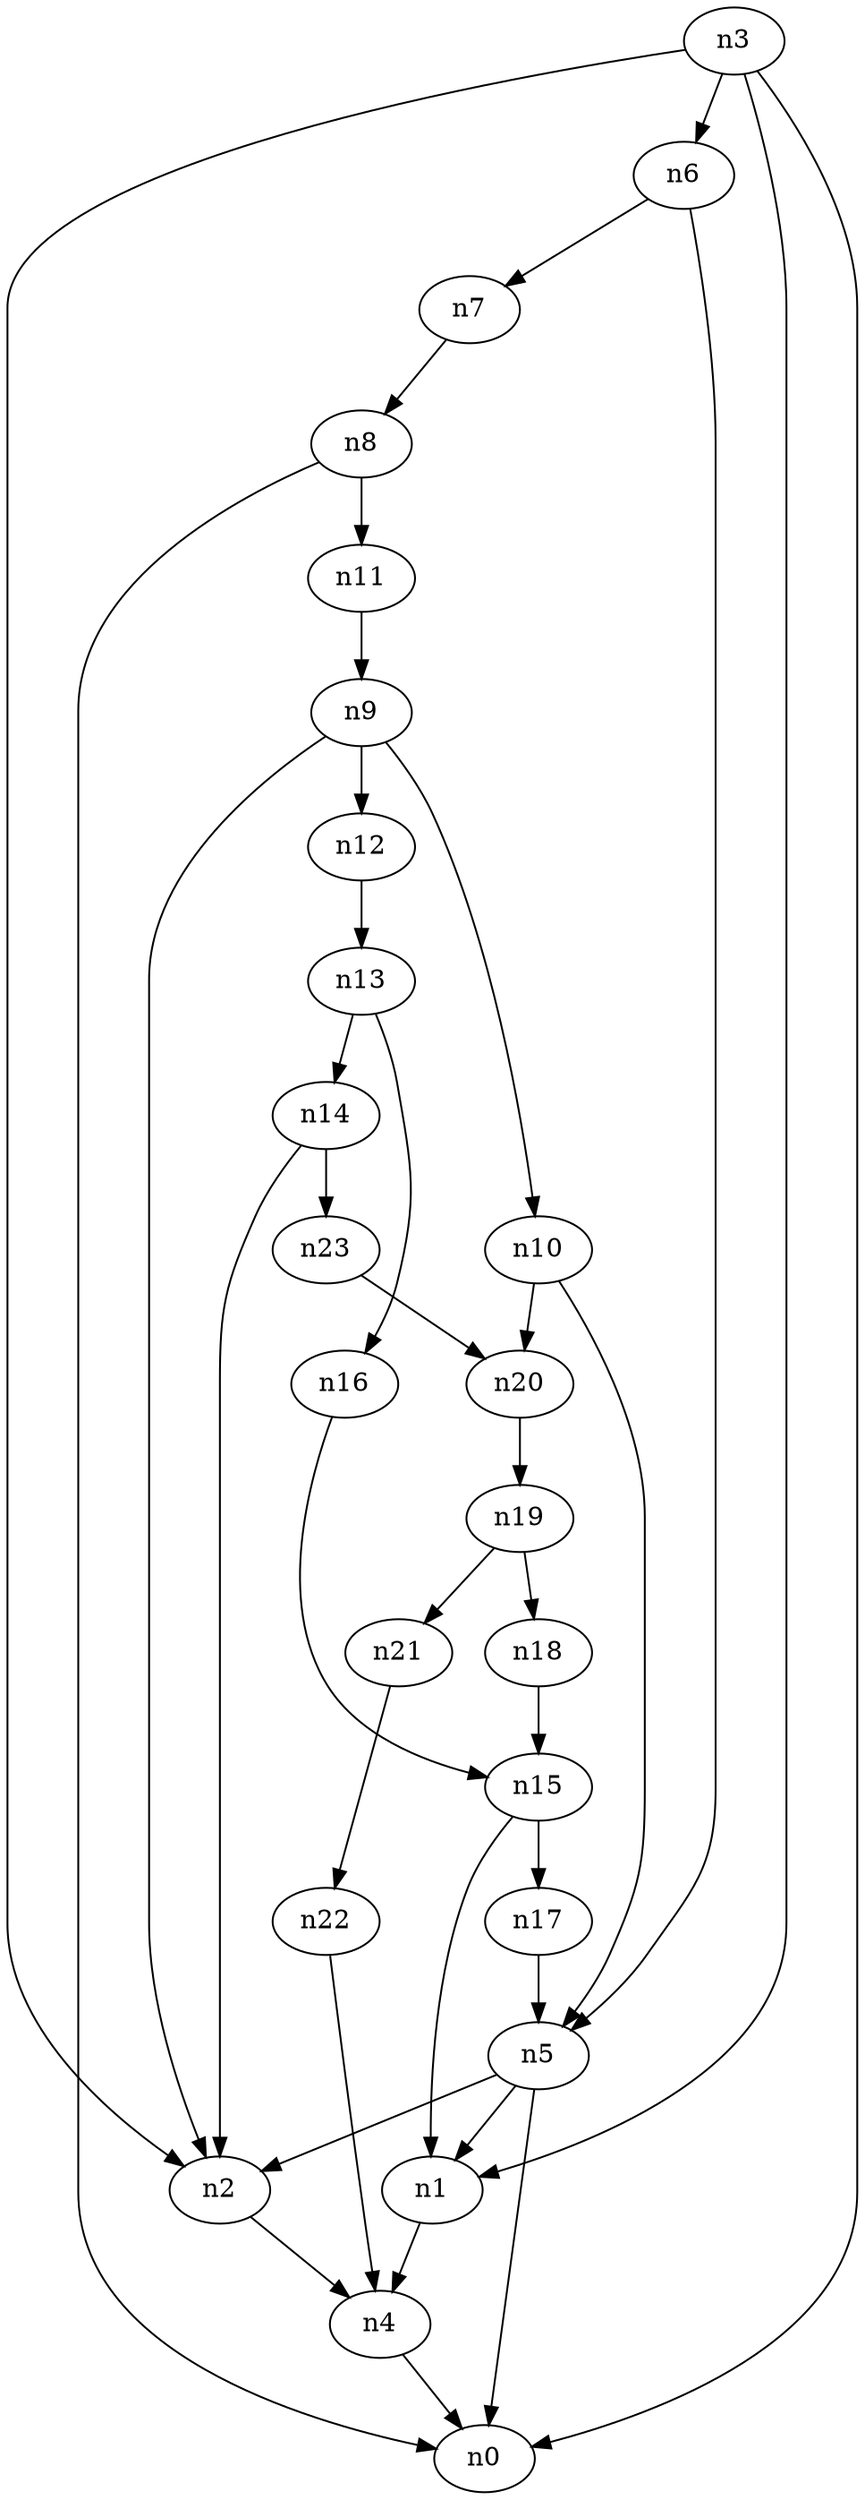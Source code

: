 digraph G {
	n1 -> n4	 [_graphml_id=e4];
	n2 -> n4	 [_graphml_id=e7];
	n3 -> n0	 [_graphml_id=e0];
	n3 -> n1	 [_graphml_id=e3];
	n3 -> n2	 [_graphml_id=e6];
	n3 -> n6	 [_graphml_id=e18];
	n4 -> n0	 [_graphml_id=e1];
	n5 -> n0	 [_graphml_id=e2];
	n5 -> n1	 [_graphml_id=e5];
	n5 -> n2	 [_graphml_id=e8];
	n6 -> n5	 [_graphml_id=e9];
	n6 -> n7	 [_graphml_id=e10];
	n7 -> n8	 [_graphml_id=e11];
	n8 -> n0	 [_graphml_id=e12];
	n8 -> n11	 [_graphml_id=e16];
	n9 -> n2	 [_graphml_id=e13];
	n9 -> n10	 [_graphml_id=e14];
	n9 -> n12	 [_graphml_id=e19];
	n10 -> n5	 [_graphml_id=e15];
	n10 -> n20	 [_graphml_id=e31];
	n11 -> n9	 [_graphml_id=e17];
	n12 -> n13	 [_graphml_id=e20];
	n13 -> n14	 [_graphml_id=e21];
	n13 -> n16	 [_graphml_id=e25];
	n14 -> n2	 [_graphml_id=e22];
	n14 -> n23	 [_graphml_id=e35];
	n15 -> n1	 [_graphml_id=e23];
	n15 -> n17	 [_graphml_id=e27];
	n16 -> n15	 [_graphml_id=e24];
	n17 -> n5	 [_graphml_id=e26];
	n18 -> n15	 [_graphml_id=e28];
	n19 -> n18	 [_graphml_id=e29];
	n19 -> n21	 [_graphml_id=e32];
	n20 -> n19	 [_graphml_id=e30];
	n21 -> n22	 [_graphml_id=e33];
	n22 -> n4	 [_graphml_id=e34];
	n23 -> n20	 [_graphml_id=e36];
}
